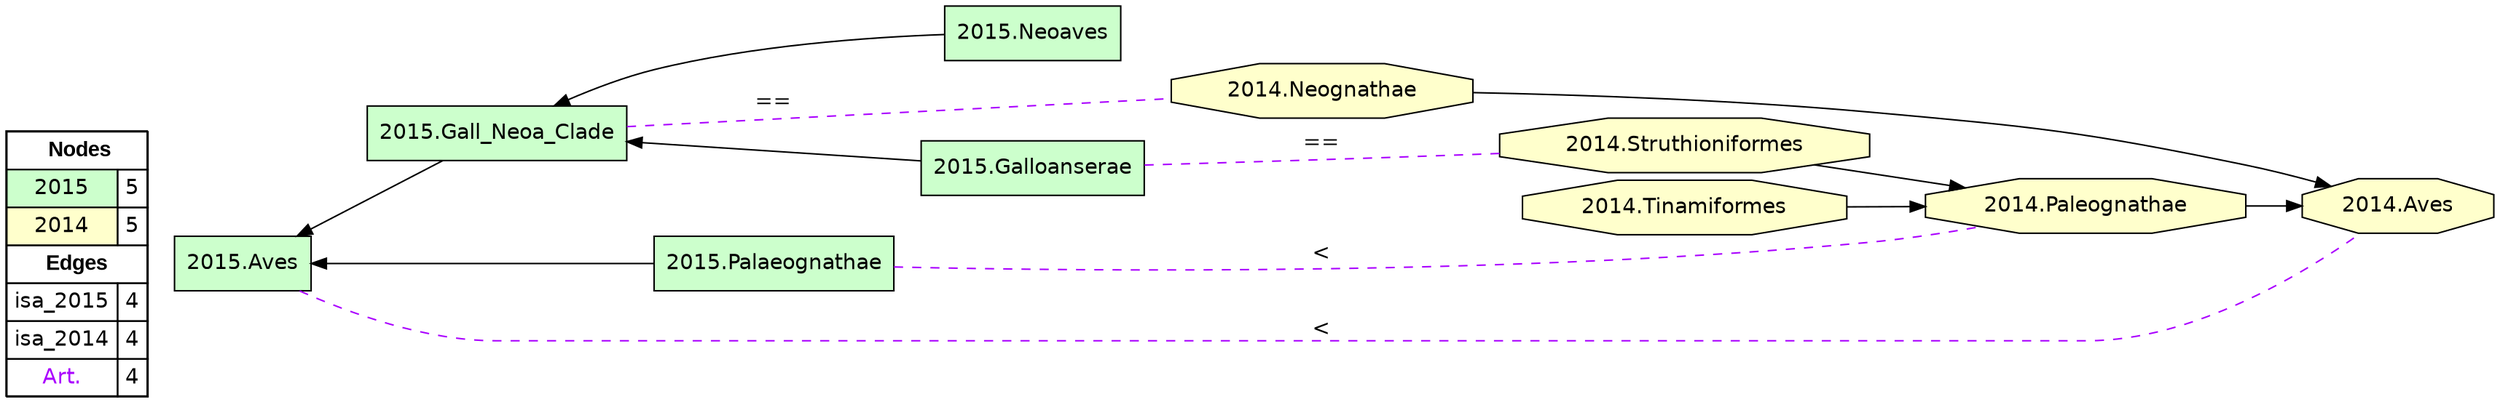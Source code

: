 digraph{
rankdir=LR
node[shape=circle style=filled fillcolor="#FFFFFF"] 
node[shape=box style=filled fillcolor="#CCFFCC" fontname="helvetica"] 
"2015.Gall_Neoa_Clade"
"2015.Palaeognathae"
"2015.Galloanserae"
"2015.Aves"
"2015.Neoaves"
node[shape=circle style=filled fillcolor="#FFFFFF"] 
node[shape=octagon style=filled fillcolor="#FFFFCC" fontname="helvetica"] 
"2014.Aves"
"2014.Paleognathae"
"2014.Neognathae"
"2014.Tinamiformes"
"2014.Struthioniformes"
edge[style=solid color="#000000" constraint=true penwidth=1]
edge[style=solid color="#000000" constraint=true penwidth=1]
"2015.Aves" -> "2015.Palaeognathae" [dir=back]
"2015.Gall_Neoa_Clade" -> "2015.Neoaves" [dir=back]
"2015.Gall_Neoa_Clade" -> "2015.Galloanserae" [dir=back]
"2015.Aves" -> "2015.Gall_Neoa_Clade" [dir=back]
edge[style=solid color="#000000" constraint=true penwidth=1]
edge[style=solid color="#000000" constraint=true penwidth=1]
"2014.Struthioniformes" -> "2014.Paleognathae"
"2014.Paleognathae" -> "2014.Aves"
"2014.Tinamiformes" -> "2014.Paleognathae"
"2014.Neognathae" -> "2014.Aves"
edge[style=solid color="#000000" constraint=true penwidth=1]
edge[style=dashed color="#AA00FF" constraint=true penwidth=1 arrowhead=none]
"2015.Palaeognathae" -> "2014.Paleognathae" [label="<"]
"2015.Aves" -> "2014.Aves" [label="<"]
"2015.Galloanserae" -> "2014.Struthioniformes" [label="=="]
"2015.Gall_Neoa_Clade" -> "2014.Neognathae" [label="=="]
node[shape=box] 
{rank=source Legend [fillcolor= white margin=0 label=< 
 <TABLE BORDER="0" CELLBORDER="1" CELLSPACING="0" CELLPADDING="4"> 
<TR> <TD COLSPAN="2"><font face="Arial Black"> Nodes</font></TD> </TR> 
<TR> 
 <TD bgcolor="#CCFFCC" fontname="helvetica">2015</TD> 
 <TD>5</TD> 
 </TR> 
<TR> 
 <TD bgcolor="#FFFFCC" fontname="helvetica">2014</TD> 
 <TD>5</TD> 
 </TR> 
<TR> <TD COLSPAN="2"><font face = "Arial Black"> Edges </font></TD> </TR> 
<TR> 
 <TD><font color ="#000000">isa_2015</font></TD> 
 <TD>4</TD> 
 </TR> 
<TR> 
 <TD><font color ="#000000">isa_2014</font></TD> 
 <TD>4</TD> 
 </TR> 
<TR> 
 <TD><font color ="#AA00FF">Art.</font></TD> 
 <TD>4</TD> 
 </TR> 
</TABLE> 
 >] } 
}